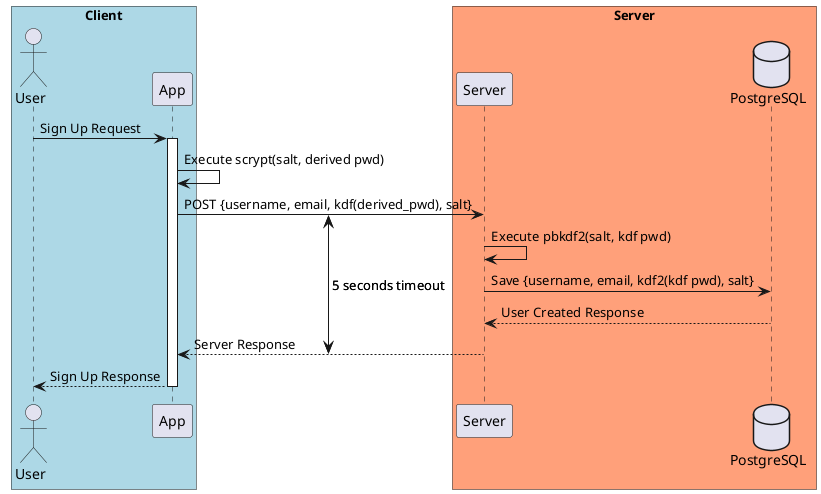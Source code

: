 @startuml Login
!pragma teoz true

box "Client" #LightBlue
actor User
participant App
end box
box "Server" #LightSalmon
participant Server
database PostgreSQL
end box

User -> App: Sign Up Request
activate App
App -> App: Execute scrypt(salt, derived pwd)
{start} App -> Server: POST {username, email, kdf(derived_pwd), salt}
Server -> Server: Execute pbkdf2(salt, kdf pwd)
Server -> PostgreSQL: Save {username, email, kdf2(kdf pwd), salt}
Server <-- PostgreSQL: User Created Response
{end} App <-- Server: Server Response
User <-- App: Sign Up Response
deactivate App

{start} <-> {end} : 5 seconds timeout
@enduml